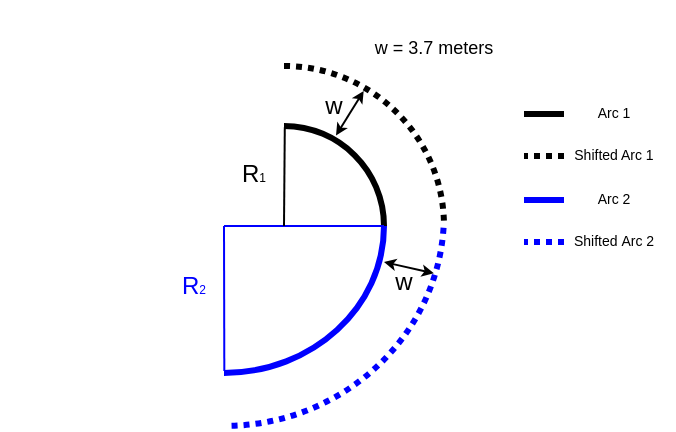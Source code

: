<mxfile version="24.7.5">
  <diagram name="Page-1" id="8EkGqibCvBHoBTu_bCx6">
    <mxGraphModel dx="1415" dy="382" grid="1" gridSize="10" guides="1" tooltips="1" connect="1" arrows="1" fold="1" page="1" pageScale="1" pageWidth="850" pageHeight="1100" math="0" shadow="0">
      <root>
        <mxCell id="0" />
        <mxCell id="1" parent="0" />
        <mxCell id="61Gtb_rmeDHRGXsxD0hD-1" value="" style="verticalLabelPosition=bottom;verticalAlign=top;html=1;shape=mxgraph.basic.arc;startAngle=0;endAngle=0.25;strokeWidth=3;" parent="1" vertex="1">
          <mxGeometry x="40" y="70" width="100" height="100" as="geometry" />
        </mxCell>
        <mxCell id="61Gtb_rmeDHRGXsxD0hD-2" value="" style="verticalLabelPosition=bottom;verticalAlign=top;html=1;shape=mxgraph.basic.arc;startAngle=0;endAngle=0.25;strokeWidth=3;strokeColor=#000000;dashed=1;dashPattern=1 1;" parent="1" vertex="1">
          <mxGeometry x="10" y="40" width="160" height="160" as="geometry" />
        </mxCell>
        <mxCell id="61Gtb_rmeDHRGXsxD0hD-3" value="" style="endArrow=classic;startArrow=classic;html=1;rounded=0;entryX=0.749;entryY=0.078;entryDx=0;entryDy=0;entryPerimeter=0;endSize=3;startSize=3;jumpSize=5;exitX=0.76;exitY=0.047;exitDx=0;exitDy=0;exitPerimeter=0;" parent="1" source="61Gtb_rmeDHRGXsxD0hD-1" target="61Gtb_rmeDHRGXsxD0hD-2" edge="1">
          <mxGeometry width="50" height="50" relative="1" as="geometry">
            <mxPoint x="90" y="70" as="sourcePoint" />
            <mxPoint x="220" y="130" as="targetPoint" />
          </mxGeometry>
        </mxCell>
        <mxCell id="61Gtb_rmeDHRGXsxD0hD-4" value="w" style="text;html=1;align=center;verticalAlign=middle;whiteSpace=wrap;rounded=0;" parent="1" vertex="1">
          <mxGeometry x="100" y="50" width="30" height="20" as="geometry" />
        </mxCell>
        <mxCell id="61Gtb_rmeDHRGXsxD0hD-5" value="&lt;font style=&quot;font-size: 9px;&quot;&gt;w = 3.7 meters&lt;/font&gt;" style="text;html=1;align=center;verticalAlign=middle;whiteSpace=wrap;rounded=0;" parent="1" vertex="1">
          <mxGeometry x="120" y="20" width="90" height="20" as="geometry" />
        </mxCell>
        <mxCell id="61Gtb_rmeDHRGXsxD0hD-7" value="" style="endArrow=none;html=1;rounded=0;strokeWidth=1;strokeColor=#0000FF;" parent="1" edge="1">
          <mxGeometry width="50" height="50" relative="1" as="geometry">
            <mxPoint x="60" y="120" as="sourcePoint" />
            <mxPoint x="140" y="120" as="targetPoint" />
          </mxGeometry>
        </mxCell>
        <mxCell id="61Gtb_rmeDHRGXsxD0hD-9" value="w" style="text;html=1;align=center;verticalAlign=middle;whiteSpace=wrap;rounded=0;" parent="1" vertex="1">
          <mxGeometry x="135" y="138" width="30" height="20" as="geometry" />
        </mxCell>
        <mxCell id="61Gtb_rmeDHRGXsxD0hD-11" value="" style="endArrow=classic;startArrow=classic;html=1;rounded=0;endSize=3;startSize=3;jumpSize=5;entryX=0.977;entryY=0.639;entryDx=0;entryDy=0;entryPerimeter=0;" parent="1" edge="1" target="nItG1jZJVdur2Ast2A42-2" source="nItG1jZJVdur2Ast2A42-1">
          <mxGeometry width="50" height="50" relative="1" as="geometry">
            <mxPoint x="314.43" y="200" as="sourcePoint" />
            <mxPoint x="344.43" y="200" as="targetPoint" />
          </mxGeometry>
        </mxCell>
        <mxCell id="61Gtb_rmeDHRGXsxD0hD-13" value="" style="endArrow=none;html=1;rounded=0;strokeWidth=3;" parent="1" edge="1">
          <mxGeometry width="50" height="50" relative="1" as="geometry">
            <mxPoint x="230" y="64" as="sourcePoint" />
            <mxPoint x="210" y="64" as="targetPoint" />
            <Array as="points" />
          </mxGeometry>
        </mxCell>
        <mxCell id="61Gtb_rmeDHRGXsxD0hD-14" value="" style="endArrow=none;html=1;rounded=0;strokeWidth=3;dashed=1;dashPattern=1 1;" parent="1" edge="1">
          <mxGeometry width="50" height="50" relative="1" as="geometry">
            <mxPoint x="230" y="85" as="sourcePoint" />
            <mxPoint x="210" y="85" as="targetPoint" />
            <Array as="points" />
          </mxGeometry>
        </mxCell>
        <mxCell id="61Gtb_rmeDHRGXsxD0hD-17" value="&lt;font style=&quot;font-size: 7px;&quot;&gt;Arc 1&lt;/font&gt;" style="text;html=1;align=center;verticalAlign=middle;whiteSpace=wrap;rounded=0;" parent="1" vertex="1">
          <mxGeometry x="225" y="57" width="60" height="10" as="geometry" />
        </mxCell>
        <mxCell id="61Gtb_rmeDHRGXsxD0hD-20" value="&lt;font style=&quot;font-size: 7px;&quot;&gt;Shifted Arc 1&lt;/font&gt;" style="text;html=1;align=center;verticalAlign=middle;whiteSpace=wrap;rounded=0;" parent="1" vertex="1">
          <mxGeometry x="225" y="78" width="60" height="10" as="geometry" />
        </mxCell>
        <mxCell id="61Gtb_rmeDHRGXsxD0hD-21" value="" style="endArrow=none;html=1;rounded=0;strokeWidth=3;strokeColor=#0000FF;" parent="1" edge="1">
          <mxGeometry width="50" height="50" relative="1" as="geometry">
            <mxPoint x="230" y="107" as="sourcePoint" />
            <mxPoint x="210" y="107" as="targetPoint" />
            <Array as="points" />
          </mxGeometry>
        </mxCell>
        <mxCell id="61Gtb_rmeDHRGXsxD0hD-22" value="" style="endArrow=none;html=1;rounded=0;strokeWidth=3;dashed=1;dashPattern=1 1;strokeColor=#0000FF;" parent="1" edge="1">
          <mxGeometry width="50" height="50" relative="1" as="geometry">
            <mxPoint x="230" y="128" as="sourcePoint" />
            <mxPoint x="210" y="128" as="targetPoint" />
            <Array as="points" />
          </mxGeometry>
        </mxCell>
        <mxCell id="61Gtb_rmeDHRGXsxD0hD-23" value="&lt;font style=&quot;font-size: 7px;&quot;&gt;Arc 2&lt;/font&gt;" style="text;html=1;align=center;verticalAlign=middle;whiteSpace=wrap;rounded=0;" parent="1" vertex="1">
          <mxGeometry x="225" y="100" width="60" height="10" as="geometry" />
        </mxCell>
        <mxCell id="61Gtb_rmeDHRGXsxD0hD-24" value="&lt;span style=&quot;font-size: 7px;&quot;&gt;Shifted&amp;nbsp;&lt;/span&gt;&lt;span style=&quot;font-size: 7px;&quot;&gt;Arc 2&lt;/span&gt;" style="text;html=1;align=center;verticalAlign=middle;whiteSpace=wrap;rounded=0;" parent="1" vertex="1">
          <mxGeometry x="225" y="121" width="60" height="10" as="geometry" />
        </mxCell>
        <mxCell id="nItG1jZJVdur2Ast2A42-1" value="" style="verticalLabelPosition=bottom;verticalAlign=top;html=1;shape=mxgraph.basic.arc;startAngle=0.25;endAngle=0.5;strokeWidth=3;strokeColor=#0000FF;" vertex="1" parent="1">
          <mxGeometry x="-20" y="46.56" width="160" height="146.88" as="geometry" />
        </mxCell>
        <mxCell id="nItG1jZJVdur2Ast2A42-2" value="" style="verticalLabelPosition=bottom;verticalAlign=top;html=1;shape=mxgraph.basic.arc;startAngle=0.26;endAngle=0.497;strokeWidth=3;strokeColor=#0000FF;dashed=1;dashPattern=1 1;" vertex="1" parent="1">
          <mxGeometry x="-50" y="8.52" width="220" height="211.48" as="geometry" />
        </mxCell>
        <mxCell id="nItG1jZJVdur2Ast2A42-3" value="" style="endArrow=none;html=1;rounded=0;strokeWidth=1;strokeColor=#0000FF;entryX=0.501;entryY=0.994;entryDx=0;entryDy=0;entryPerimeter=0;" edge="1" parent="1" target="nItG1jZJVdur2Ast2A42-1">
          <mxGeometry width="50" height="50" relative="1" as="geometry">
            <mxPoint x="60" y="120" as="sourcePoint" />
            <mxPoint x="150" y="130" as="targetPoint" />
          </mxGeometry>
        </mxCell>
        <mxCell id="nItG1jZJVdur2Ast2A42-5" value="&lt;font style=&quot;font-size: 12px;&quot; color=&quot;#0000ff&quot;&gt;R&lt;/font&gt;&lt;font style=&quot;font-size: 6px;&quot; color=&quot;#0000ff&quot;&gt;2&lt;/font&gt;" style="text;html=1;align=center;verticalAlign=middle;whiteSpace=wrap;rounded=0;" vertex="1" parent="1">
          <mxGeometry x="30" y="140" width="30" height="20" as="geometry" />
        </mxCell>
        <mxCell id="nItG1jZJVdur2Ast2A42-7" value="" style="endArrow=none;html=1;rounded=0;strokeWidth=1;strokeColor=#000000;entryX=0.504;entryY=0.006;entryDx=0;entryDy=0;entryPerimeter=0;" edge="1" parent="1" target="61Gtb_rmeDHRGXsxD0hD-1">
          <mxGeometry width="50" height="50" relative="1" as="geometry">
            <mxPoint x="90" y="120" as="sourcePoint" />
            <mxPoint x="150" y="130" as="targetPoint" />
          </mxGeometry>
        </mxCell>
        <mxCell id="nItG1jZJVdur2Ast2A42-8" value="R&lt;font style=&quot;font-size: 6px;&quot;&gt;1&lt;/font&gt;" style="text;html=1;align=center;verticalAlign=middle;whiteSpace=wrap;rounded=0;" vertex="1" parent="1">
          <mxGeometry x="60" y="84" width="30" height="20" as="geometry" />
        </mxCell>
      </root>
    </mxGraphModel>
  </diagram>
</mxfile>
